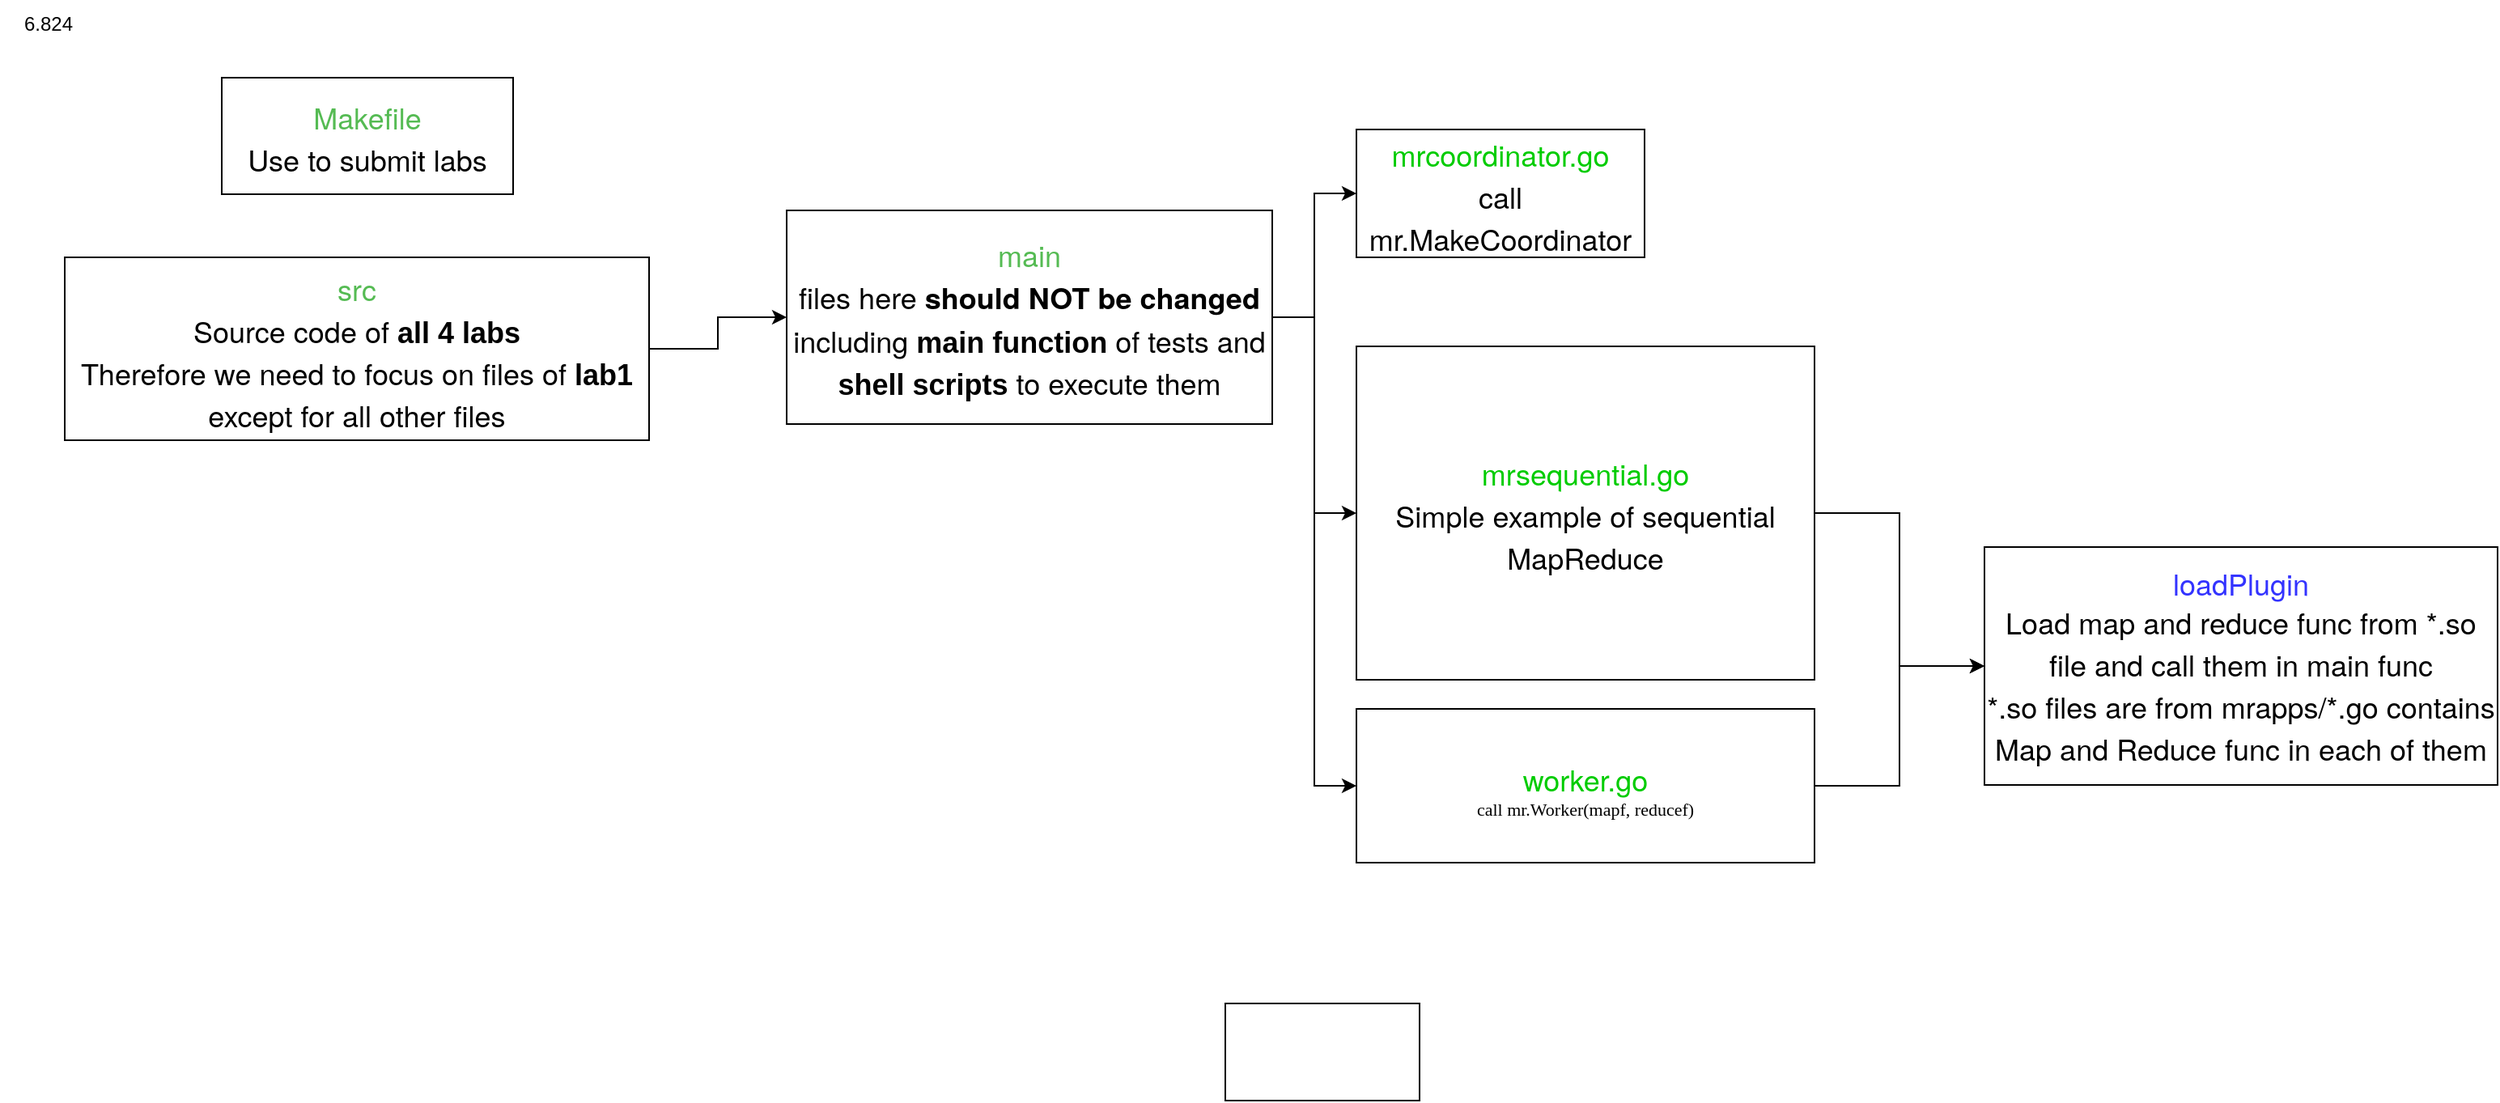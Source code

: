 <mxfile border="50" scale="3" compressed="false" locked="false" version="24.7.13">
  <diagram name="Blank" id="YmL12bMKpDGza6XwsDPr">
    <mxGraphModel dx="954" dy="647" grid="0" gridSize="10" guides="1" tooltips="1" connect="1" arrows="1" fold="1" page="0" pageScale="1" pageWidth="827" pageHeight="1169" background="none" math="1" shadow="0">
      <root>
        <mxCell id="X5NqExCQtvZxIxQ7pmgY-0" />
        <mxCell id="1" parent="X5NqExCQtvZxIxQ7pmgY-0" />
        <mxCell id="5Ag0eonphYoylYQVg6lO-1" value="&lt;p style=&quot;margin: 0.0px 0.0px 0.0px 0.0px; font: 18.0px &#39;Helvetica Neue&#39;; color: #55bb53&quot;&gt;Makefile&lt;/p&gt;&lt;p style=&quot;margin: 0.0px 0.0px 0.0px 0.0px; font: 18.0px &#39;Helvetica Neue&#39;; color: #000000&quot;&gt;Use to submit labs&lt;/p&gt;" style="rounded=0;whiteSpace=wrap;html=1;" parent="1" vertex="1">
          <mxGeometry x="196" y="178" width="180" height="72" as="geometry" />
        </mxCell>
        <mxCell id="5Ag0eonphYoylYQVg6lO-9" style="edgeStyle=orthogonalEdgeStyle;rounded=0;orthogonalLoop=1;jettySize=auto;html=1;entryX=0;entryY=0.5;entryDx=0;entryDy=0;" parent="1" source="5Ag0eonphYoylYQVg6lO-4" target="5Ag0eonphYoylYQVg6lO-8" edge="1">
          <mxGeometry relative="1" as="geometry" />
        </mxCell>
        <mxCell id="5Ag0eonphYoylYQVg6lO-4" value="&lt;p style=&quot;margin: 0px; font-style: normal; font-variant-caps: normal; font-stretch: normal; font-size: 18px; line-height: normal; font-family: &amp;quot;Helvetica Neue&amp;quot;; font-size-adjust: none; font-kerning: auto; font-variant-alternates: normal; font-variant-ligatures: normal; font-variant-numeric: normal; font-variant-east-asian: normal; font-variant-position: normal; font-variant-emoji: normal; font-feature-settings: normal; font-optical-sizing: auto; font-variation-settings: normal; color: rgb(85, 187, 83);&quot;&gt;src&lt;/p&gt;&lt;p style=&quot;margin: 0px; font-style: normal; font-variant-caps: normal; font-stretch: normal; font-size: 18px; line-height: normal; font-family: &amp;quot;Helvetica Neue&amp;quot;; font-size-adjust: none; font-kerning: auto; font-variant-alternates: normal; font-variant-ligatures: normal; font-variant-numeric: normal; font-variant-east-asian: normal; font-variant-position: normal; font-variant-emoji: normal; font-feature-settings: normal; font-optical-sizing: auto; font-variation-settings: normal;&quot;&gt;Source code of &lt;span style=&quot;font-style: normal; font-variant-caps: normal; font-stretch: normal; line-height: normal; font-family: Helvetica; font-size-adjust: none; font-kerning: auto; font-variant-alternates: normal; font-variant-ligatures: normal; font-variant-numeric: normal; font-variant-east-asian: normal; font-variant-position: normal; font-variant-emoji: normal; font-feature-settings: normal; font-optical-sizing: auto; font-variation-settings: normal;&quot;&gt;&lt;b&gt;all 4 labs&lt;/b&gt;&lt;/span&gt;&lt;/p&gt;&lt;p style=&quot;margin: 0px; font-style: normal; font-variant-caps: normal; font-stretch: normal; font-size: 18px; line-height: normal; font-family: &amp;quot;Helvetica Neue&amp;quot;; font-size-adjust: none; font-kerning: auto; font-variant-alternates: normal; font-variant-ligatures: normal; font-variant-numeric: normal; font-variant-east-asian: normal; font-variant-position: normal; font-variant-emoji: normal; font-feature-settings: normal; font-optical-sizing: auto; font-variation-settings: normal;&quot;&gt;Therefore we need to focus on files of &lt;span style=&quot;font-style: normal; font-variant-caps: normal; font-stretch: normal; line-height: normal; font-family: Helvetica; font-size-adjust: none; font-kerning: auto; font-variant-alternates: normal; font-variant-ligatures: normal; font-variant-numeric: normal; font-variant-east-asian: normal; font-variant-position: normal; font-variant-emoji: normal; font-feature-settings: normal; font-optical-sizing: auto; font-variation-settings: normal;&quot;&gt;&lt;b&gt;lab1&lt;/b&gt;&lt;/span&gt; except for all other files&lt;/p&gt;" style="rounded=0;whiteSpace=wrap;html=1;" parent="1" vertex="1">
          <mxGeometry x="99" y="289" width="361" height="113" as="geometry" />
        </mxCell>
        <mxCell id="5Ag0eonphYoylYQVg6lO-7" value="6.824" style="text;html=1;align=center;verticalAlign=middle;whiteSpace=wrap;rounded=0;" parent="1" vertex="1">
          <mxGeometry x="59" y="130" width="60" height="30" as="geometry" />
        </mxCell>
        <mxCell id="5Ag0eonphYoylYQVg6lO-13" style="edgeStyle=orthogonalEdgeStyle;rounded=0;orthogonalLoop=1;jettySize=auto;html=1;entryX=0;entryY=0.5;entryDx=0;entryDy=0;" parent="1" source="5Ag0eonphYoylYQVg6lO-8" target="5Ag0eonphYoylYQVg6lO-10" edge="1">
          <mxGeometry relative="1" as="geometry" />
        </mxCell>
        <mxCell id="5Ag0eonphYoylYQVg6lO-14" style="edgeStyle=orthogonalEdgeStyle;rounded=0;orthogonalLoop=1;jettySize=auto;html=1;entryX=0;entryY=0.5;entryDx=0;entryDy=0;" parent="1" source="5Ag0eonphYoylYQVg6lO-8" target="5Ag0eonphYoylYQVg6lO-12" edge="1">
          <mxGeometry relative="1" as="geometry" />
        </mxCell>
        <mxCell id="5Ag0eonphYoylYQVg6lO-20" style="edgeStyle=orthogonalEdgeStyle;rounded=0;orthogonalLoop=1;jettySize=auto;html=1;entryX=0;entryY=0.5;entryDx=0;entryDy=0;" parent="1" source="5Ag0eonphYoylYQVg6lO-8" target="5Ag0eonphYoylYQVg6lO-19" edge="1">
          <mxGeometry relative="1" as="geometry" />
        </mxCell>
        <mxCell id="5Ag0eonphYoylYQVg6lO-8" value="&lt;p style=&quot;margin: 0px; font-style: normal; font-variant-caps: normal; font-stretch: normal; font-size: 18px; line-height: normal; font-family: &amp;quot;Helvetica Neue&amp;quot;; font-size-adjust: none; font-kerning: auto; font-variant-alternates: normal; font-variant-ligatures: normal; font-variant-numeric: normal; font-variant-east-asian: normal; font-variant-position: normal; font-variant-emoji: normal; font-feature-settings: normal; font-optical-sizing: auto; font-variation-settings: normal; color: rgb(85, 187, 83);&quot;&gt;main&lt;/p&gt;&lt;p style=&quot;margin: 0px; font-style: normal; font-variant-caps: normal; font-stretch: normal; font-size: 18px; line-height: normal; font-family: &amp;quot;Helvetica Neue&amp;quot;; font-size-adjust: none; font-kerning: auto; font-variant-alternates: normal; font-variant-ligatures: normal; font-variant-numeric: normal; font-variant-east-asian: normal; font-variant-position: normal; font-variant-emoji: normal; font-feature-settings: normal; font-optical-sizing: auto; font-variation-settings: normal;&quot;&gt;files here&amp;nbsp;&lt;b&gt;should NOT be changed&lt;/b&gt;&lt;/p&gt;&lt;p style=&quot;margin: 0px; font-style: normal; font-variant-caps: normal; font-stretch: normal; font-size: 18px; line-height: normal; font-family: &amp;quot;Helvetica Neue&amp;quot;; font-size-adjust: none; font-kerning: auto; font-variant-alternates: normal; font-variant-ligatures: normal; font-variant-numeric: normal; font-variant-east-asian: normal; font-variant-position: normal; font-variant-emoji: normal; font-feature-settings: normal; font-optical-sizing: auto; font-variation-settings: normal;&quot;&gt;including &lt;span style=&quot;font-style: normal; font-variant-caps: normal; font-stretch: normal; line-height: normal; font-family: Helvetica; font-size-adjust: none; font-kerning: auto; font-variant-alternates: normal; font-variant-ligatures: normal; font-variant-numeric: normal; font-variant-east-asian: normal; font-variant-position: normal; font-variant-emoji: normal; font-feature-settings: normal; font-optical-sizing: auto; font-variation-settings: normal;&quot;&gt;&lt;b&gt;main function&lt;/b&gt;&lt;/span&gt; of tests and &lt;span style=&quot;font-style: normal; font-variant-caps: normal; font-stretch: normal; line-height: normal; font-family: Helvetica; font-size-adjust: none; font-kerning: auto; font-variant-alternates: normal; font-variant-ligatures: normal; font-variant-numeric: normal; font-variant-east-asian: normal; font-variant-position: normal; font-variant-emoji: normal; font-feature-settings: normal; font-optical-sizing: auto; font-variation-settings: normal;&quot;&gt;&lt;b&gt;shell scripts &lt;/b&gt;&lt;/span&gt;to execute them&lt;/p&gt;" style="rounded=0;whiteSpace=wrap;html=1;" parent="1" vertex="1">
          <mxGeometry x="545" y="260" width="300" height="132" as="geometry" />
        </mxCell>
        <mxCell id="5Ag0eonphYoylYQVg6lO-10" value="&lt;p style=&quot;margin: 0px; font-style: normal; font-variant-caps: normal; font-stretch: normal; font-size: 18px; line-height: normal; font-family: &amp;quot;Helvetica Neue&amp;quot;; font-size-adjust: none; font-kerning: auto; font-variant-alternates: normal; font-variant-ligatures: normal; font-variant-numeric: normal; font-variant-east-asian: normal; font-variant-position: normal; font-variant-emoji: normal; font-feature-settings: normal; font-optical-sizing: auto; font-variation-settings: normal;&quot;&gt;&lt;font color=&quot;#00cc00&quot;&gt;mrcoordinator.go&lt;/font&gt;&lt;/p&gt;&lt;p style=&quot;margin: 0px; font-style: normal; font-variant-caps: normal; font-stretch: normal; font-size: 18px; line-height: normal; font-family: &amp;quot;Helvetica Neue&amp;quot;; font-size-adjust: none; font-kerning: auto; font-variant-alternates: normal; font-variant-ligatures: normal; font-variant-numeric: normal; font-variant-east-asian: normal; font-variant-position: normal; font-variant-emoji: normal; font-feature-settings: normal; font-optical-sizing: auto; font-variation-settings: normal;&quot;&gt;call mr.MakeCoordinator&lt;/p&gt;" style="rounded=0;whiteSpace=wrap;html=1;" parent="1" vertex="1">
          <mxGeometry x="897" y="210" width="178" height="79" as="geometry" />
        </mxCell>
        <mxCell id="5Ag0eonphYoylYQVg6lO-24" style="edgeStyle=orthogonalEdgeStyle;rounded=0;orthogonalLoop=1;jettySize=auto;html=1;entryX=0;entryY=0.5;entryDx=0;entryDy=0;" parent="1" source="5Ag0eonphYoylYQVg6lO-12" target="5Ag0eonphYoylYQVg6lO-16" edge="1">
          <mxGeometry relative="1" as="geometry" />
        </mxCell>
        <mxCell id="5Ag0eonphYoylYQVg6lO-12" value="&lt;p style=&quot;margin: 0px; font-style: normal; font-variant-caps: normal; font-stretch: normal; font-size: 18px; line-height: normal; font-family: &amp;quot;Helvetica Neue&amp;quot;; font-size-adjust: none; font-kerning: auto; font-variant-alternates: normal; font-variant-ligatures: normal; font-variant-numeric: normal; font-variant-east-asian: normal; font-variant-position: normal; font-variant-emoji: normal; font-feature-settings: normal; font-optical-sizing: auto; font-variation-settings: normal;&quot;&gt;&lt;font color=&quot;#00cc00&quot;&gt;mrsequential.go&lt;/font&gt;&lt;/p&gt;&lt;p style=&quot;margin: 0px; font-style: normal; font-variant-caps: normal; font-stretch: normal; font-size: 18px; line-height: normal; font-family: &amp;quot;Helvetica Neue&amp;quot;; font-size-adjust: none; font-kerning: auto; font-variant-alternates: normal; font-variant-ligatures: normal; font-variant-numeric: normal; font-variant-east-asian: normal; font-variant-position: normal; font-variant-emoji: normal; font-feature-settings: normal; font-optical-sizing: auto; font-variation-settings: normal;&quot;&gt;Simple example of sequential MapReduce&lt;/p&gt;" style="rounded=0;whiteSpace=wrap;html=1;" parent="1" vertex="1">
          <mxGeometry x="897" y="344" width="283" height="206" as="geometry" />
        </mxCell>
        <mxCell id="5Ag0eonphYoylYQVg6lO-16" value="&lt;span style=&quot;caret-color: rgb(0, 204, 0); font-family: &amp;quot;Helvetica Neue&amp;quot;; font-size: 18px;&quot;&gt;&lt;font color=&quot;#3333ff&quot;&gt;loadPlugin&lt;/font&gt;&lt;/span&gt;&lt;br&gt;&lt;div&gt;&lt;p style=&quot;margin: 0px; font-stretch: normal; font-size: 18px; line-height: normal; font-family: &amp;quot;Helvetica Neue&amp;quot;; font-size-adjust: none; font-kerning: auto; font-variant-alternates: normal; font-variant-ligatures: normal; font-variant-numeric: normal; font-variant-east-asian: normal; font-variant-position: normal; font-feature-settings: normal; font-optical-sizing: auto; font-variation-settings: normal;&quot;&gt;Load map and reduce func from *.so file and call them in main func&lt;/p&gt;&lt;p style=&quot;margin: 0px; font-stretch: normal; font-size: 18px; line-height: normal; font-family: &amp;quot;Helvetica Neue&amp;quot;; font-size-adjust: none; font-kerning: auto; font-variant-alternates: normal; font-variant-ligatures: normal; font-variant-numeric: normal; font-variant-east-asian: normal; font-variant-position: normal; font-feature-settings: normal; font-optical-sizing: auto; font-variation-settings: normal;&quot;&gt;*.so files are from mrapps/*.go contains Map and Reduce func in each of them&lt;/p&gt;&lt;/div&gt;" style="rounded=0;whiteSpace=wrap;html=1;" parent="1" vertex="1">
          <mxGeometry x="1285" y="468" width="317" height="147" as="geometry" />
        </mxCell>
        <mxCell id="5Ag0eonphYoylYQVg6lO-25" style="edgeStyle=orthogonalEdgeStyle;rounded=0;orthogonalLoop=1;jettySize=auto;html=1;entryX=0;entryY=0.5;entryDx=0;entryDy=0;" parent="1" source="5Ag0eonphYoylYQVg6lO-19" target="5Ag0eonphYoylYQVg6lO-16" edge="1">
          <mxGeometry relative="1" as="geometry" />
        </mxCell>
        <mxCell id="5Ag0eonphYoylYQVg6lO-19" value="&lt;p style=&quot;margin: 0px; font-style: normal; font-variant-caps: normal; font-stretch: normal; font-size: 18px; line-height: normal; font-family: &amp;quot;Helvetica Neue&amp;quot;; font-size-adjust: none; font-kerning: auto; font-variant-alternates: normal; font-variant-ligatures: normal; font-variant-numeric: normal; font-variant-east-asian: normal; font-variant-position: normal; font-variant-emoji: normal; font-feature-settings: normal; font-optical-sizing: auto; font-variation-settings: normal;&quot;&gt;&lt;font color=&quot;#00cc00&quot;&gt;worker.go&lt;/font&gt;&lt;/p&gt;&lt;p style=&quot;margin: 0px; font-style: normal; font-variant-caps: normal; font-stretch: normal; font-size: 11px; line-height: normal; font-family: Menlo; font-size-adjust: none; font-kerning: auto; font-variant-alternates: normal; font-variant-ligatures: normal; font-variant-numeric: normal; font-variant-east-asian: normal; font-variant-position: normal; font-variant-emoji: normal; font-feature-settings: normal; font-optical-sizing: auto; font-variation-settings: normal;&quot;&gt;&lt;span style=&quot;font-variant-ligatures: no-common-ligatures&quot;&gt;call mr.Worker(mapf, reducef)&lt;/span&gt;&lt;/p&gt;" style="rounded=0;whiteSpace=wrap;html=1;" parent="1" vertex="1">
          <mxGeometry x="897" y="568" width="283" height="95" as="geometry" />
        </mxCell>
        <mxCell id="3eQM3ifyqoMQTWc-BdJP-1" value="" style="rounded=0;whiteSpace=wrap;html=1;" vertex="1" parent="1">
          <mxGeometry x="816" y="750" width="120" height="60" as="geometry" />
        </mxCell>
      </root>
    </mxGraphModel>
  </diagram>
</mxfile>
